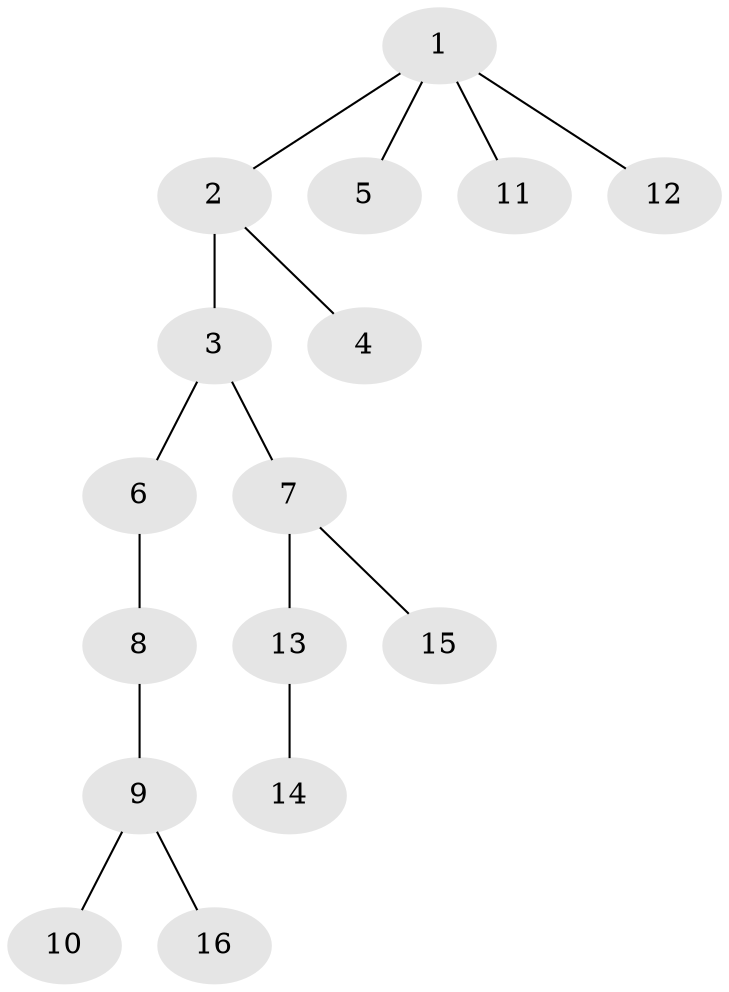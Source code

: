 // original degree distribution, {7: 0.018867924528301886, 6: 0.03773584905660377, 4: 0.03773584905660377, 2: 0.20754716981132076, 3: 0.1320754716981132, 5: 0.018867924528301886, 1: 0.5471698113207547}
// Generated by graph-tools (version 1.1) at 2025/51/03/04/25 22:51:35]
// undirected, 16 vertices, 15 edges
graph export_dot {
  node [color=gray90,style=filled];
  1;
  2;
  3;
  4;
  5;
  6;
  7;
  8;
  9;
  10;
  11;
  12;
  13;
  14;
  15;
  16;
  1 -- 2 [weight=1.0];
  1 -- 5 [weight=1.0];
  1 -- 11 [weight=1.0];
  1 -- 12 [weight=1.0];
  2 -- 3 [weight=2.0];
  2 -- 4 [weight=1.0];
  3 -- 6 [weight=1.0];
  3 -- 7 [weight=1.0];
  6 -- 8 [weight=3.0];
  7 -- 13 [weight=1.0];
  7 -- 15 [weight=1.0];
  8 -- 9 [weight=2.0];
  9 -- 10 [weight=1.0];
  9 -- 16 [weight=1.0];
  13 -- 14 [weight=1.0];
}

